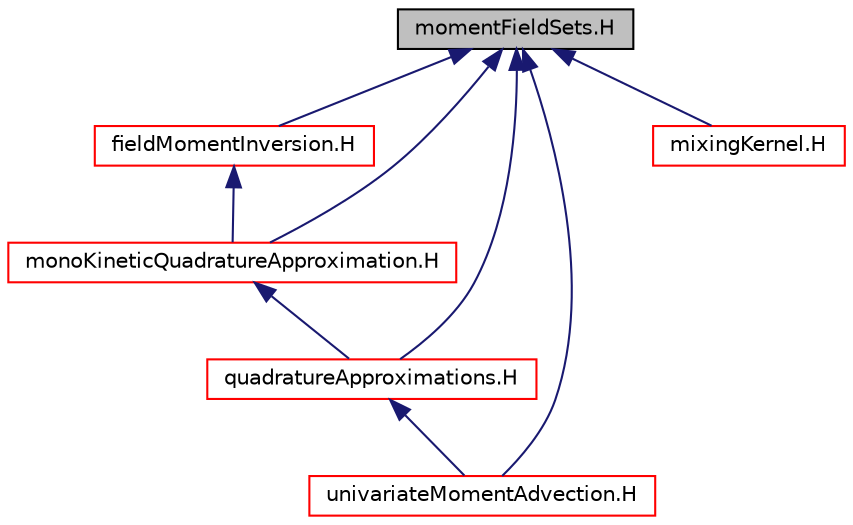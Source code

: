 digraph "momentFieldSets.H"
{
  bgcolor="transparent";
  edge [fontname="Helvetica",fontsize="10",labelfontname="Helvetica",labelfontsize="10"];
  node [fontname="Helvetica",fontsize="10",shape=record];
  Node1 [label="momentFieldSets.H",height=0.2,width=0.4,color="black", fillcolor="grey75", style="filled", fontcolor="black"];
  Node1 -> Node2 [dir="back",color="midnightblue",fontsize="10",style="solid",fontname="Helvetica"];
  Node2 [label="fieldMomentInversion.H",height=0.2,width=0.4,color="red",URL="$a00365.html"];
  Node2 -> Node3 [dir="back",color="midnightblue",fontsize="10",style="solid",fontname="Helvetica"];
  Node3 [label="monoKineticQuadratureApproximation.H",height=0.2,width=0.4,color="red",URL="$a00491.html"];
  Node3 -> Node4 [dir="back",color="midnightblue",fontsize="10",style="solid",fontname="Helvetica"];
  Node4 [label="quadratureApproximations.H",height=0.2,width=0.4,color="red",URL="$a00616.html"];
  Node4 -> Node5 [dir="back",color="midnightblue",fontsize="10",style="solid",fontname="Helvetica"];
  Node5 [label="univariateMomentAdvection.H",height=0.2,width=0.4,color="red",URL="$a00683.html"];
  Node1 -> Node6 [dir="back",color="midnightblue",fontsize="10",style="solid",fontname="Helvetica"];
  Node6 [label="mixingKernel.H",height=0.2,width=0.4,color="red",URL="$a00468.html"];
  Node1 -> Node5 [dir="back",color="midnightblue",fontsize="10",style="solid",fontname="Helvetica"];
  Node1 -> Node3 [dir="back",color="midnightblue",fontsize="10",style="solid",fontname="Helvetica"];
  Node1 -> Node4 [dir="back",color="midnightblue",fontsize="10",style="solid",fontname="Helvetica"];
}
